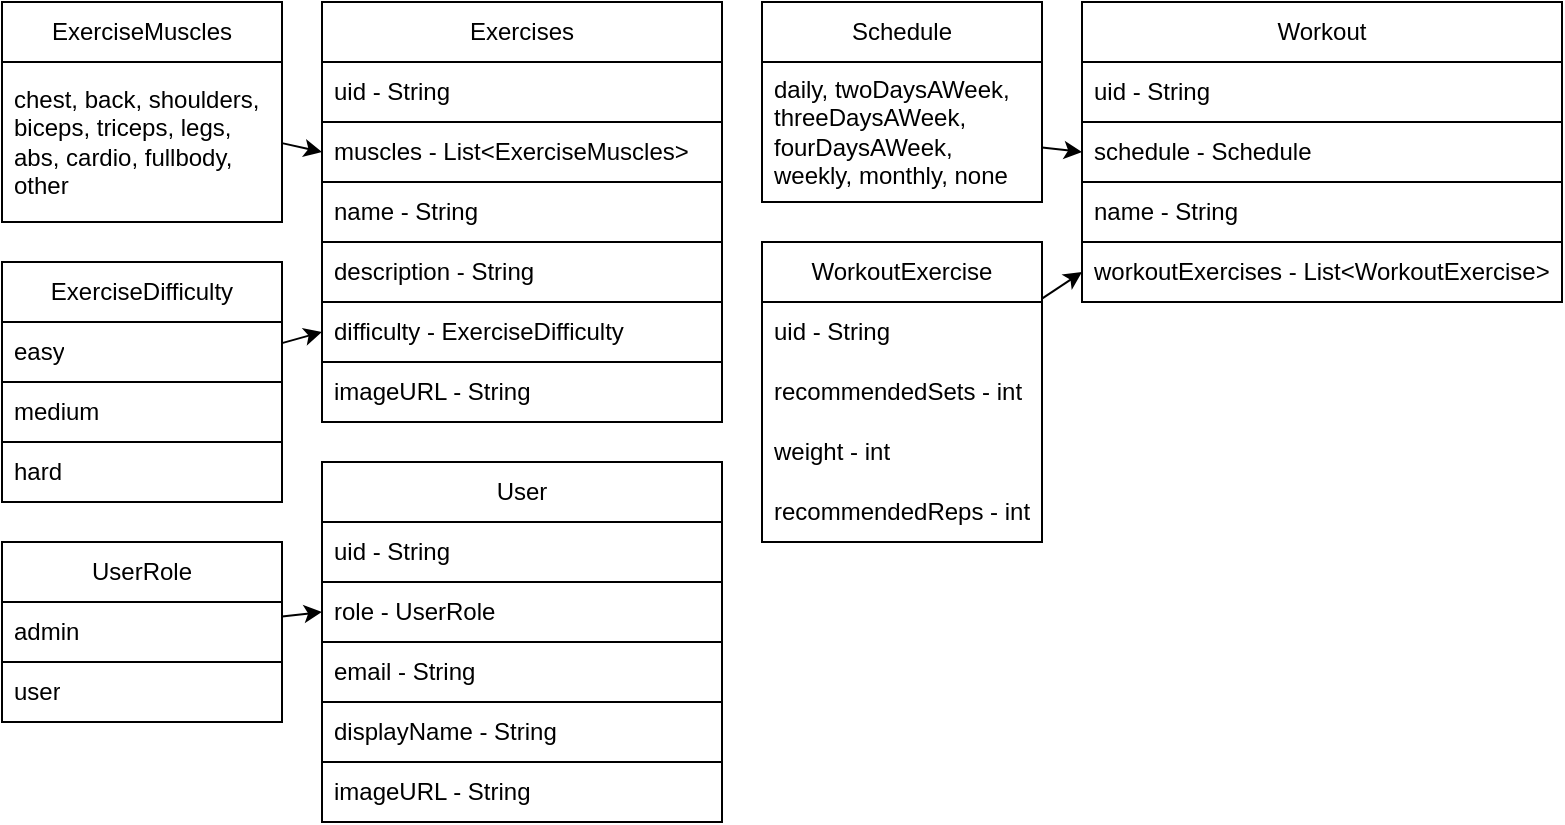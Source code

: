 <mxfile>
    <diagram id="8O3gJFYXngl0h--qhgRL" name="Modelle">
        <mxGraphModel dx="308" dy="407" grid="1" gridSize="10" guides="1" tooltips="1" connect="1" arrows="1" fold="1" page="1" pageScale="1" pageWidth="900" pageHeight="800" math="0" shadow="0">
            <root>
                <mxCell id="0"/>
                <mxCell id="1" parent="0"/>
                <mxCell id="xl_VdABn302iVjI30lWS-9" value="Exercises" style="swimlane;fontStyle=0;childLayout=stackLayout;horizontal=1;startSize=30;horizontalStack=0;resizeParent=1;resizeParentMax=0;resizeLast=0;collapsible=1;marginBottom=0;whiteSpace=wrap;html=1;" parent="1" vertex="1">
                    <mxGeometry x="170" y="10" width="200" height="210" as="geometry"/>
                </mxCell>
                <mxCell id="xl_VdABn302iVjI30lWS-14" value="uid - String" style="text;strokeColor=default;fillColor=none;align=left;verticalAlign=middle;spacingLeft=4;spacingRight=4;overflow=hidden;points=[[0,0.5],[1,0.5]];portConstraint=eastwest;rotatable=0;whiteSpace=wrap;html=1;" parent="xl_VdABn302iVjI30lWS-9" vertex="1">
                    <mxGeometry y="30" width="200" height="30" as="geometry"/>
                </mxCell>
                <mxCell id="xl_VdABn302iVjI30lWS-15" value="muscles - List&amp;lt;ExerciseMuscles&amp;gt;" style="text;strokeColor=default;fillColor=none;align=left;verticalAlign=middle;spacingLeft=4;spacingRight=4;overflow=hidden;points=[[0,0.5],[1,0.5]];portConstraint=eastwest;rotatable=0;whiteSpace=wrap;html=1;" parent="xl_VdABn302iVjI30lWS-9" vertex="1">
                    <mxGeometry y="60" width="200" height="30" as="geometry"/>
                </mxCell>
                <mxCell id="xl_VdABn302iVjI30lWS-10" value="name - String" style="text;strokeColor=default;fillColor=none;align=left;verticalAlign=middle;spacingLeft=4;spacingRight=4;overflow=hidden;points=[[0,0.5],[1,0.5]];portConstraint=eastwest;rotatable=0;whiteSpace=wrap;html=1;" parent="xl_VdABn302iVjI30lWS-9" vertex="1">
                    <mxGeometry y="90" width="200" height="30" as="geometry"/>
                </mxCell>
                <mxCell id="xl_VdABn302iVjI30lWS-11" value="description - String" style="text;strokeColor=default;fillColor=none;align=left;verticalAlign=middle;spacingLeft=4;spacingRight=4;overflow=hidden;points=[[0,0.5],[1,0.5]];portConstraint=eastwest;rotatable=0;whiteSpace=wrap;html=1;" parent="xl_VdABn302iVjI30lWS-9" vertex="1">
                    <mxGeometry y="120" width="200" height="30" as="geometry"/>
                </mxCell>
                <mxCell id="xl_VdABn302iVjI30lWS-25" value="difficulty - ExerciseDifficulty" style="text;strokeColor=none;fillColor=none;align=left;verticalAlign=middle;spacingLeft=4;spacingRight=4;overflow=hidden;points=[[0,0.5],[1,0.5]];portConstraint=eastwest;rotatable=0;whiteSpace=wrap;html=1;" parent="xl_VdABn302iVjI30lWS-9" vertex="1">
                    <mxGeometry y="150" width="200" height="30" as="geometry"/>
                </mxCell>
                <mxCell id="xl_VdABn302iVjI30lWS-12" value="imageURL - String" style="text;strokeColor=default;fillColor=none;align=left;verticalAlign=middle;spacingLeft=4;spacingRight=4;overflow=hidden;points=[[0,0.5],[1,0.5]];portConstraint=eastwest;rotatable=0;whiteSpace=wrap;html=1;" parent="xl_VdABn302iVjI30lWS-9" vertex="1">
                    <mxGeometry y="180" width="200" height="30" as="geometry"/>
                </mxCell>
                <mxCell id="xl_VdABn302iVjI30lWS-20" style="edgeStyle=none;html=1;entryX=0;entryY=0.5;entryDx=0;entryDy=0;" parent="1" source="xl_VdABn302iVjI30lWS-16" target="xl_VdABn302iVjI30lWS-15" edge="1">
                    <mxGeometry relative="1" as="geometry"/>
                </mxCell>
                <mxCell id="xl_VdABn302iVjI30lWS-16" value="ExerciseMuscles" style="swimlane;fontStyle=0;childLayout=stackLayout;horizontal=1;startSize=30;horizontalStack=0;resizeParent=1;resizeParentMax=0;resizeLast=0;collapsible=1;marginBottom=0;whiteSpace=wrap;html=1;" parent="1" vertex="1">
                    <mxGeometry x="10" y="10" width="140" height="110" as="geometry"/>
                </mxCell>
                <mxCell id="xl_VdABn302iVjI30lWS-17" value="chest, back, shoulders, biceps, triceps, legs, abs, cardio, fullbody, other" style="text;strokeColor=default;fillColor=none;align=left;verticalAlign=middle;spacingLeft=4;spacingRight=4;overflow=hidden;points=[[0,0.5],[1,0.5]];portConstraint=eastwest;rotatable=0;whiteSpace=wrap;html=1;" parent="xl_VdABn302iVjI30lWS-16" vertex="1">
                    <mxGeometry y="30" width="140" height="80" as="geometry"/>
                </mxCell>
                <mxCell id="xl_VdABn302iVjI30lWS-29" style="edgeStyle=none;html=1;entryX=0;entryY=0.5;entryDx=0;entryDy=0;" parent="1" source="xl_VdABn302iVjI30lWS-21" target="xl_VdABn302iVjI30lWS-25" edge="1">
                    <mxGeometry relative="1" as="geometry"/>
                </mxCell>
                <mxCell id="xl_VdABn302iVjI30lWS-21" value="ExerciseDifficulty" style="swimlane;fontStyle=0;childLayout=stackLayout;horizontal=1;startSize=30;horizontalStack=0;resizeParent=1;resizeParentMax=0;resizeLast=0;collapsible=1;marginBottom=0;whiteSpace=wrap;html=1;strokeColor=default;" parent="1" vertex="1">
                    <mxGeometry x="10" y="140" width="140" height="120" as="geometry"/>
                </mxCell>
                <mxCell id="xl_VdABn302iVjI30lWS-22" value="easy" style="text;strokeColor=default;fillColor=none;align=left;verticalAlign=middle;spacingLeft=4;spacingRight=4;overflow=hidden;points=[[0,0.5],[1,0.5]];portConstraint=eastwest;rotatable=0;whiteSpace=wrap;html=1;" parent="xl_VdABn302iVjI30lWS-21" vertex="1">
                    <mxGeometry y="30" width="140" height="30" as="geometry"/>
                </mxCell>
                <mxCell id="xl_VdABn302iVjI30lWS-23" value="medium" style="text;strokeColor=default;fillColor=none;align=left;verticalAlign=middle;spacingLeft=4;spacingRight=4;overflow=hidden;points=[[0,0.5],[1,0.5]];portConstraint=eastwest;rotatable=0;whiteSpace=wrap;html=1;" parent="xl_VdABn302iVjI30lWS-21" vertex="1">
                    <mxGeometry y="60" width="140" height="30" as="geometry"/>
                </mxCell>
                <mxCell id="xl_VdABn302iVjI30lWS-24" value="hard" style="text;strokeColor=default;fillColor=none;align=left;verticalAlign=middle;spacingLeft=4;spacingRight=4;overflow=hidden;points=[[0,0.5],[1,0.5]];portConstraint=eastwest;rotatable=0;whiteSpace=wrap;html=1;" parent="xl_VdABn302iVjI30lWS-21" vertex="1">
                    <mxGeometry y="90" width="140" height="30" as="geometry"/>
                </mxCell>
                <mxCell id="xl_VdABn302iVjI30lWS-42" style="edgeStyle=none;html=1;entryX=0;entryY=0.5;entryDx=0;entryDy=0;" parent="1" source="xl_VdABn302iVjI30lWS-30" target="xl_VdABn302iVjI30lWS-39" edge="1">
                    <mxGeometry relative="1" as="geometry"/>
                </mxCell>
                <mxCell id="xl_VdABn302iVjI30lWS-30" value="UserRole" style="swimlane;fontStyle=0;childLayout=stackLayout;horizontal=1;startSize=30;horizontalStack=0;resizeParent=1;resizeParentMax=0;resizeLast=0;collapsible=1;marginBottom=0;whiteSpace=wrap;html=1;strokeColor=default;" parent="1" vertex="1">
                    <mxGeometry x="10" y="280" width="140" height="90" as="geometry"/>
                </mxCell>
                <mxCell id="xl_VdABn302iVjI30lWS-31" value="admin" style="text;strokeColor=default;fillColor=none;align=left;verticalAlign=middle;spacingLeft=4;spacingRight=4;overflow=hidden;points=[[0,0.5],[1,0.5]];portConstraint=eastwest;rotatable=0;whiteSpace=wrap;html=1;" parent="xl_VdABn302iVjI30lWS-30" vertex="1">
                    <mxGeometry y="30" width="140" height="30" as="geometry"/>
                </mxCell>
                <mxCell id="xl_VdABn302iVjI30lWS-32" value="user" style="text;strokeColor=default;fillColor=none;align=left;verticalAlign=middle;spacingLeft=4;spacingRight=4;overflow=hidden;points=[[0,0.5],[1,0.5]];portConstraint=eastwest;rotatable=0;whiteSpace=wrap;html=1;" parent="xl_VdABn302iVjI30lWS-30" vertex="1">
                    <mxGeometry y="60" width="140" height="30" as="geometry"/>
                </mxCell>
                <mxCell id="xl_VdABn302iVjI30lWS-34" value="User" style="swimlane;fontStyle=0;childLayout=stackLayout;horizontal=1;startSize=30;horizontalStack=0;resizeParent=1;resizeParentMax=0;resizeLast=0;collapsible=1;marginBottom=0;whiteSpace=wrap;html=1;strokeColor=default;" parent="1" vertex="1">
                    <mxGeometry x="170" y="240" width="200" height="180" as="geometry"/>
                </mxCell>
                <mxCell id="xl_VdABn302iVjI30lWS-35" value="uid - String" style="text;strokeColor=default;fillColor=none;align=left;verticalAlign=middle;spacingLeft=4;spacingRight=4;overflow=hidden;points=[[0,0.5],[1,0.5]];portConstraint=eastwest;rotatable=0;whiteSpace=wrap;html=1;" parent="xl_VdABn302iVjI30lWS-34" vertex="1">
                    <mxGeometry y="30" width="200" height="30" as="geometry"/>
                </mxCell>
                <mxCell id="xl_VdABn302iVjI30lWS-39" value="role - UserRole" style="text;strokeColor=default;fillColor=none;align=left;verticalAlign=middle;spacingLeft=4;spacingRight=4;overflow=hidden;points=[[0,0.5],[1,0.5]];portConstraint=eastwest;rotatable=0;whiteSpace=wrap;html=1;" parent="xl_VdABn302iVjI30lWS-34" vertex="1">
                    <mxGeometry y="60" width="200" height="30" as="geometry"/>
                </mxCell>
                <mxCell id="xl_VdABn302iVjI30lWS-36" value="email - String" style="text;strokeColor=default;fillColor=none;align=left;verticalAlign=middle;spacingLeft=4;spacingRight=4;overflow=hidden;points=[[0,0.5],[1,0.5]];portConstraint=eastwest;rotatable=0;whiteSpace=wrap;html=1;" parent="xl_VdABn302iVjI30lWS-34" vertex="1">
                    <mxGeometry y="90" width="200" height="30" as="geometry"/>
                </mxCell>
                <mxCell id="xl_VdABn302iVjI30lWS-37" value="displayName - String" style="text;strokeColor=default;fillColor=none;align=left;verticalAlign=middle;spacingLeft=4;spacingRight=4;overflow=hidden;points=[[0,0.5],[1,0.5]];portConstraint=eastwest;rotatable=0;whiteSpace=wrap;html=1;" parent="xl_VdABn302iVjI30lWS-34" vertex="1">
                    <mxGeometry y="120" width="200" height="30" as="geometry"/>
                </mxCell>
                <mxCell id="13" value="imageURL - String" style="text;strokeColor=none;fillColor=none;align=left;verticalAlign=middle;spacingLeft=4;spacingRight=4;overflow=hidden;points=[[0,0.5],[1,0.5]];portConstraint=eastwest;rotatable=0;whiteSpace=wrap;html=1;" vertex="1" parent="xl_VdABn302iVjI30lWS-34">
                    <mxGeometry y="150" width="200" height="30" as="geometry"/>
                </mxCell>
                <mxCell id="xl_VdABn302iVjI30lWS-43" value="Workout" style="swimlane;fontStyle=0;childLayout=stackLayout;horizontal=1;startSize=30;horizontalStack=0;resizeParent=1;resizeParentMax=0;resizeLast=0;collapsible=1;marginBottom=0;whiteSpace=wrap;html=1;strokeColor=default;" parent="1" vertex="1">
                    <mxGeometry x="550" y="10" width="240" height="150" as="geometry"/>
                </mxCell>
                <mxCell id="xl_VdABn302iVjI30lWS-44" value="uid - String" style="text;strokeColor=default;fillColor=none;align=left;verticalAlign=middle;spacingLeft=4;spacingRight=4;overflow=hidden;points=[[0,0.5],[1,0.5]];portConstraint=eastwest;rotatable=0;whiteSpace=wrap;html=1;" parent="xl_VdABn302iVjI30lWS-43" vertex="1">
                    <mxGeometry y="30" width="240" height="30" as="geometry"/>
                </mxCell>
                <mxCell id="2" value="schedule - Schedule" style="text;strokeColor=none;fillColor=none;align=left;verticalAlign=middle;spacingLeft=4;spacingRight=4;overflow=hidden;points=[[0,0.5],[1,0.5]];portConstraint=eastwest;rotatable=0;whiteSpace=wrap;html=1;" parent="xl_VdABn302iVjI30lWS-43" vertex="1">
                    <mxGeometry y="60" width="240" height="30" as="geometry"/>
                </mxCell>
                <mxCell id="xl_VdABn302iVjI30lWS-45" value="name - String" style="text;strokeColor=default;fillColor=none;align=left;verticalAlign=middle;spacingLeft=4;spacingRight=4;overflow=hidden;points=[[0,0.5],[1,0.5]];portConstraint=eastwest;rotatable=0;whiteSpace=wrap;html=1;" parent="xl_VdABn302iVjI30lWS-43" vertex="1">
                    <mxGeometry y="90" width="240" height="30" as="geometry"/>
                </mxCell>
                <mxCell id="xl_VdABn302iVjI30lWS-46" value="workoutExercises - List&amp;lt;WorkoutExercise&amp;gt;" style="text;strokeColor=default;fillColor=none;align=left;verticalAlign=middle;spacingLeft=4;spacingRight=4;overflow=hidden;points=[[0,0.5],[1,0.5]];portConstraint=eastwest;rotatable=0;whiteSpace=wrap;html=1;" parent="xl_VdABn302iVjI30lWS-43" vertex="1">
                    <mxGeometry y="120" width="240" height="30" as="geometry"/>
                </mxCell>
                <mxCell id="11" style="edgeStyle=none;html=1;entryX=0;entryY=0.5;entryDx=0;entryDy=0;" parent="1" source="xl_VdABn302iVjI30lWS-47" target="xl_VdABn302iVjI30lWS-46" edge="1">
                    <mxGeometry relative="1" as="geometry"/>
                </mxCell>
                <mxCell id="xl_VdABn302iVjI30lWS-47" value="WorkoutExercise" style="swimlane;fontStyle=0;childLayout=stackLayout;horizontal=1;startSize=30;horizontalStack=0;resizeParent=1;resizeParentMax=0;resizeLast=0;collapsible=1;marginBottom=0;whiteSpace=wrap;html=1;strokeColor=default;" parent="1" vertex="1">
                    <mxGeometry x="390" y="130" width="140" height="150" as="geometry"/>
                </mxCell>
                <mxCell id="xl_VdABn302iVjI30lWS-48" value="uid - String" style="text;strokeColor=none;fillColor=none;align=left;verticalAlign=middle;spacingLeft=4;spacingRight=4;overflow=hidden;points=[[0,0.5],[1,0.5]];portConstraint=eastwest;rotatable=0;whiteSpace=wrap;html=1;" parent="xl_VdABn302iVjI30lWS-47" vertex="1">
                    <mxGeometry y="30" width="140" height="30" as="geometry"/>
                </mxCell>
                <mxCell id="xl_VdABn302iVjI30lWS-49" value="recommendedSets - int" style="text;strokeColor=none;fillColor=none;align=left;verticalAlign=middle;spacingLeft=4;spacingRight=4;overflow=hidden;points=[[0,0.5],[1,0.5]];portConstraint=eastwest;rotatable=0;whiteSpace=wrap;html=1;" parent="xl_VdABn302iVjI30lWS-47" vertex="1">
                    <mxGeometry y="60" width="140" height="30" as="geometry"/>
                </mxCell>
                <mxCell id="xl_VdABn302iVjI30lWS-51" value="weight - int" style="text;strokeColor=none;fillColor=none;align=left;verticalAlign=middle;spacingLeft=4;spacingRight=4;overflow=hidden;points=[[0,0.5],[1,0.5]];portConstraint=eastwest;rotatable=0;whiteSpace=wrap;html=1;" parent="xl_VdABn302iVjI30lWS-47" vertex="1">
                    <mxGeometry y="90" width="140" height="30" as="geometry"/>
                </mxCell>
                <mxCell id="xl_VdABn302iVjI30lWS-50" value="recommendedReps - int" style="text;strokeColor=none;fillColor=none;align=left;verticalAlign=middle;spacingLeft=4;spacingRight=4;overflow=hidden;points=[[0,0.5],[1,0.5]];portConstraint=eastwest;rotatable=0;whiteSpace=wrap;html=1;" parent="xl_VdABn302iVjI30lWS-47" vertex="1">
                    <mxGeometry y="120" width="140" height="30" as="geometry"/>
                </mxCell>
                <mxCell id="3" value="Schedule" style="swimlane;fontStyle=0;childLayout=stackLayout;horizontal=1;startSize=30;horizontalStack=0;resizeParent=1;resizeParentMax=0;resizeLast=0;collapsible=1;marginBottom=0;whiteSpace=wrap;html=1;" parent="1" vertex="1">
                    <mxGeometry x="390" y="10" width="140" height="100" as="geometry"/>
                </mxCell>
                <mxCell id="4" value="daily, twoDaysAWeek, threeDaysAWeek, fourDaysAWeek, weekly, monthly, none" style="text;strokeColor=none;fillColor=none;align=left;verticalAlign=middle;spacingLeft=4;spacingRight=4;overflow=hidden;points=[[0,0.5],[1,0.5]];portConstraint=eastwest;rotatable=0;whiteSpace=wrap;html=1;" parent="3" vertex="1">
                    <mxGeometry y="30" width="140" height="70" as="geometry"/>
                </mxCell>
                <mxCell id="10" style="edgeStyle=none;html=1;entryX=0;entryY=0.5;entryDx=0;entryDy=0;" parent="1" source="4" target="2" edge="1">
                    <mxGeometry relative="1" as="geometry"/>
                </mxCell>
            </root>
        </mxGraphModel>
    </diagram>
    <diagram id="i04HwoG6m0wZgIzGmgTt" name="Navigation-Flow">
        <mxGraphModel dx="596" dy="490" grid="1" gridSize="10" guides="1" tooltips="1" connect="1" arrows="1" fold="1" page="1" pageScale="1" pageWidth="900" pageHeight="800" math="0" shadow="0">
            <root>
                <mxCell id="0"/>
                <mxCell id="1" parent="0"/>
                <mxCell id="qdFDzYs4Kr_K3d7UilUo-35" style="edgeStyle=orthogonalEdgeStyle;curved=1;rounded=1;html=1;" edge="1" parent="1" source="qdFDzYs4Kr_K3d7UilUo-3" target="qdFDzYs4Kr_K3d7UilUo-6">
                    <mxGeometry relative="1" as="geometry"/>
                </mxCell>
                <mxCell id="qdFDzYs4Kr_K3d7UilUo-3" value="OnBoardingScreen" style="text;html=1;strokeColor=default;fillColor=default;align=center;verticalAlign=middle;whiteSpace=wrap;rounded=1;gradientColor=none;strokeWidth=2;" vertex="1" parent="1">
                    <mxGeometry x="40" y="40" width="120" height="30" as="geometry"/>
                </mxCell>
                <mxCell id="qdFDzYs4Kr_K3d7UilUo-21" value="" style="group" vertex="1" connectable="0" parent="1">
                    <mxGeometry x="200" y="40" width="380" height="150" as="geometry"/>
                </mxCell>
                <mxCell id="qdFDzYs4Kr_K3d7UilUo-6" value="LoginScreen" style="rounded=1;whiteSpace=wrap;html=1;strokeColor=default;strokeWidth=2;fillColor=default;gradientColor=none;verticalAlign=top;" vertex="1" parent="qdFDzYs4Kr_K3d7UilUo-21">
                    <mxGeometry width="380" height="150" as="geometry"/>
                </mxCell>
                <mxCell id="qdFDzYs4Kr_K3d7UilUo-17" value="" style="group" vertex="1" connectable="0" parent="qdFDzYs4Kr_K3d7UilUo-21">
                    <mxGeometry x="10" y="20" width="360" height="115" as="geometry"/>
                </mxCell>
                <mxCell id="qdFDzYs4Kr_K3d7UilUo-7" value="SignInPage" style="text;html=1;strokeColor=default;fillColor=default;align=center;verticalAlign=middle;whiteSpace=wrap;rounded=1;gradientColor=none;strokeWidth=2;" vertex="1" parent="qdFDzYs4Kr_K3d7UilUo-17">
                    <mxGeometry x="120" y="95" width="120" height="20" as="geometry"/>
                </mxCell>
                <mxCell id="qdFDzYs4Kr_K3d7UilUo-13" style="edgeStyle=orthogonalEdgeStyle;curved=1;rounded=1;html=1;entryX=0;entryY=0.5;entryDx=0;entryDy=0;" edge="1" parent="qdFDzYs4Kr_K3d7UilUo-17" source="qdFDzYs4Kr_K3d7UilUo-8" target="qdFDzYs4Kr_K3d7UilUo-7">
                    <mxGeometry relative="1" as="geometry"/>
                </mxCell>
                <mxCell id="qdFDzYs4Kr_K3d7UilUo-8" value="SignUpPage" style="text;html=1;strokeColor=default;fillColor=default;align=center;verticalAlign=middle;whiteSpace=wrap;rounded=1;gradientColor=none;strokeWidth=2;" vertex="1" parent="qdFDzYs4Kr_K3d7UilUo-17">
                    <mxGeometry y="50" width="120" height="20" as="geometry"/>
                </mxCell>
                <mxCell id="qdFDzYs4Kr_K3d7UilUo-12" style="edgeStyle=orthogonalEdgeStyle;curved=1;rounded=1;html=1;entryX=1;entryY=0.5;entryDx=0;entryDy=0;" edge="1" parent="qdFDzYs4Kr_K3d7UilUo-17" source="qdFDzYs4Kr_K3d7UilUo-7" target="qdFDzYs4Kr_K3d7UilUo-8">
                    <mxGeometry relative="1" as="geometry"/>
                </mxCell>
                <mxCell id="qdFDzYs4Kr_K3d7UilUo-16" style="edgeStyle=orthogonalEdgeStyle;curved=1;rounded=1;html=1;entryX=1;entryY=0.5;entryDx=0;entryDy=0;" edge="1" parent="qdFDzYs4Kr_K3d7UilUo-17" source="qdFDzYs4Kr_K3d7UilUo-9" target="qdFDzYs4Kr_K3d7UilUo-7">
                    <mxGeometry relative="1" as="geometry"/>
                </mxCell>
                <mxCell id="qdFDzYs4Kr_K3d7UilUo-9" value="SendPasswordPage" style="text;html=1;strokeColor=default;fillColor=default;align=center;verticalAlign=middle;whiteSpace=wrap;rounded=1;gradientColor=none;strokeWidth=2;" vertex="1" parent="qdFDzYs4Kr_K3d7UilUo-17">
                    <mxGeometry x="240" y="50" width="120" height="20" as="geometry"/>
                </mxCell>
                <mxCell id="qdFDzYs4Kr_K3d7UilUo-14" style="edgeStyle=orthogonalEdgeStyle;curved=1;rounded=1;html=1;entryX=0;entryY=0.5;entryDx=0;entryDy=0;" edge="1" parent="qdFDzYs4Kr_K3d7UilUo-17" source="qdFDzYs4Kr_K3d7UilUo-7" target="qdFDzYs4Kr_K3d7UilUo-9">
                    <mxGeometry relative="1" as="geometry"/>
                </mxCell>
                <mxCell id="qdFDzYs4Kr_K3d7UilUo-24" value="" style="group" vertex="1" connectable="0" parent="1">
                    <mxGeometry x="620" y="30" width="380" height="230" as="geometry"/>
                </mxCell>
                <mxCell id="qdFDzYs4Kr_K3d7UilUo-25" value="HomeScreen" style="rounded=1;whiteSpace=wrap;html=1;strokeColor=default;strokeWidth=2;fillColor=default;gradientColor=none;verticalAlign=top;" vertex="1" parent="qdFDzYs4Kr_K3d7UilUo-24">
                    <mxGeometry width="380" height="230.0" as="geometry"/>
                </mxCell>
                <mxCell id="qdFDzYs4Kr_K3d7UilUo-26" value="" style="group" vertex="1" connectable="0" parent="qdFDzYs4Kr_K3d7UilUo-24">
                    <mxGeometry x="10" y="30.667" width="370" height="176.333" as="geometry"/>
                </mxCell>
                <mxCell id="qdFDzYs4Kr_K3d7UilUo-27" value="ExercisePage" style="text;html=1;strokeColor=default;fillColor=default;align=center;verticalAlign=middle;whiteSpace=wrap;rounded=1;gradientColor=none;strokeWidth=2;" vertex="1" parent="qdFDzYs4Kr_K3d7UilUo-26">
                    <mxGeometry x="120" y="145.667" width="120" height="30.667" as="geometry"/>
                </mxCell>
                <mxCell id="qdFDzYs4Kr_K3d7UilUo-32" value="ProfilePage" style="text;html=1;strokeColor=default;fillColor=default;align=center;verticalAlign=middle;whiteSpace=wrap;rounded=1;gradientColor=none;strokeWidth=2;" vertex="1" parent="qdFDzYs4Kr_K3d7UilUo-26">
                    <mxGeometry x="240" y="30.667" width="120" height="30.667" as="geometry"/>
                </mxCell>
                <mxCell id="qdFDzYs4Kr_K3d7UilUo-41" style="edgeStyle=orthogonalEdgeStyle;curved=1;rounded=1;html=1;" edge="1" parent="qdFDzYs4Kr_K3d7UilUo-26" source="qdFDzYs4Kr_K3d7UilUo-27" target="qdFDzYs4Kr_K3d7UilUo-32">
                    <mxGeometry relative="1" as="geometry"/>
                </mxCell>
                <mxCell id="qdFDzYs4Kr_K3d7UilUo-42" style="edgeStyle=orthogonalEdgeStyle;curved=1;rounded=1;html=1;" edge="1" parent="qdFDzYs4Kr_K3d7UilUo-26" source="qdFDzYs4Kr_K3d7UilUo-32" target="qdFDzYs4Kr_K3d7UilUo-27">
                    <mxGeometry relative="1" as="geometry"/>
                </mxCell>
                <mxCell id="qdFDzYs4Kr_K3d7UilUo-44" value="HomeSettingsDrawer" style="text;html=1;strokeColor=default;fillColor=default;align=center;verticalAlign=middle;whiteSpace=wrap;rounded=1;gradientColor=none;strokeWidth=2;" vertex="1" parent="qdFDzYs4Kr_K3d7UilUo-26">
                    <mxGeometry x="10" y="-10.663" width="120" height="30.667" as="geometry"/>
                </mxCell>
                <mxCell id="qdFDzYs4Kr_K3d7UilUo-29" value="WorkoutPage" style="text;html=1;strokeColor=default;fillColor=default;align=center;verticalAlign=middle;whiteSpace=wrap;rounded=1;gradientColor=none;strokeWidth=2;" vertex="1" parent="qdFDzYs4Kr_K3d7UilUo-24">
                    <mxGeometry x="10" y="61.333" width="120" height="30.667" as="geometry"/>
                </mxCell>
                <mxCell id="qdFDzYs4Kr_K3d7UilUo-37" style="edgeStyle=orthogonalEdgeStyle;curved=1;rounded=1;html=1;" edge="1" parent="qdFDzYs4Kr_K3d7UilUo-24" source="qdFDzYs4Kr_K3d7UilUo-29" target="qdFDzYs4Kr_K3d7UilUo-32">
                    <mxGeometry relative="1" as="geometry"/>
                </mxCell>
                <mxCell id="qdFDzYs4Kr_K3d7UilUo-38" style="edgeStyle=orthogonalEdgeStyle;curved=1;rounded=1;html=1;" edge="1" parent="qdFDzYs4Kr_K3d7UilUo-24" source="qdFDzYs4Kr_K3d7UilUo-29" target="qdFDzYs4Kr_K3d7UilUo-27">
                    <mxGeometry relative="1" as="geometry"/>
                </mxCell>
                <mxCell id="qdFDzYs4Kr_K3d7UilUo-39" style="edgeStyle=orthogonalEdgeStyle;curved=1;rounded=1;html=1;" edge="1" parent="qdFDzYs4Kr_K3d7UilUo-24" source="qdFDzYs4Kr_K3d7UilUo-32" target="qdFDzYs4Kr_K3d7UilUo-29">
                    <mxGeometry relative="1" as="geometry"/>
                </mxCell>
                <mxCell id="qdFDzYs4Kr_K3d7UilUo-40" style="edgeStyle=orthogonalEdgeStyle;curved=1;rounded=1;html=1;" edge="1" parent="qdFDzYs4Kr_K3d7UilUo-24" source="qdFDzYs4Kr_K3d7UilUo-27" target="qdFDzYs4Kr_K3d7UilUo-29">
                    <mxGeometry relative="1" as="geometry"/>
                </mxCell>
                <mxCell id="qdFDzYs4Kr_K3d7UilUo-34" style="edgeStyle=orthogonalEdgeStyle;curved=1;rounded=1;html=1;" edge="1" parent="1" source="qdFDzYs4Kr_K3d7UilUo-6" target="qdFDzYs4Kr_K3d7UilUo-25">
                    <mxGeometry relative="1" as="geometry"/>
                </mxCell>
            </root>
        </mxGraphModel>
    </diagram>
</mxfile>